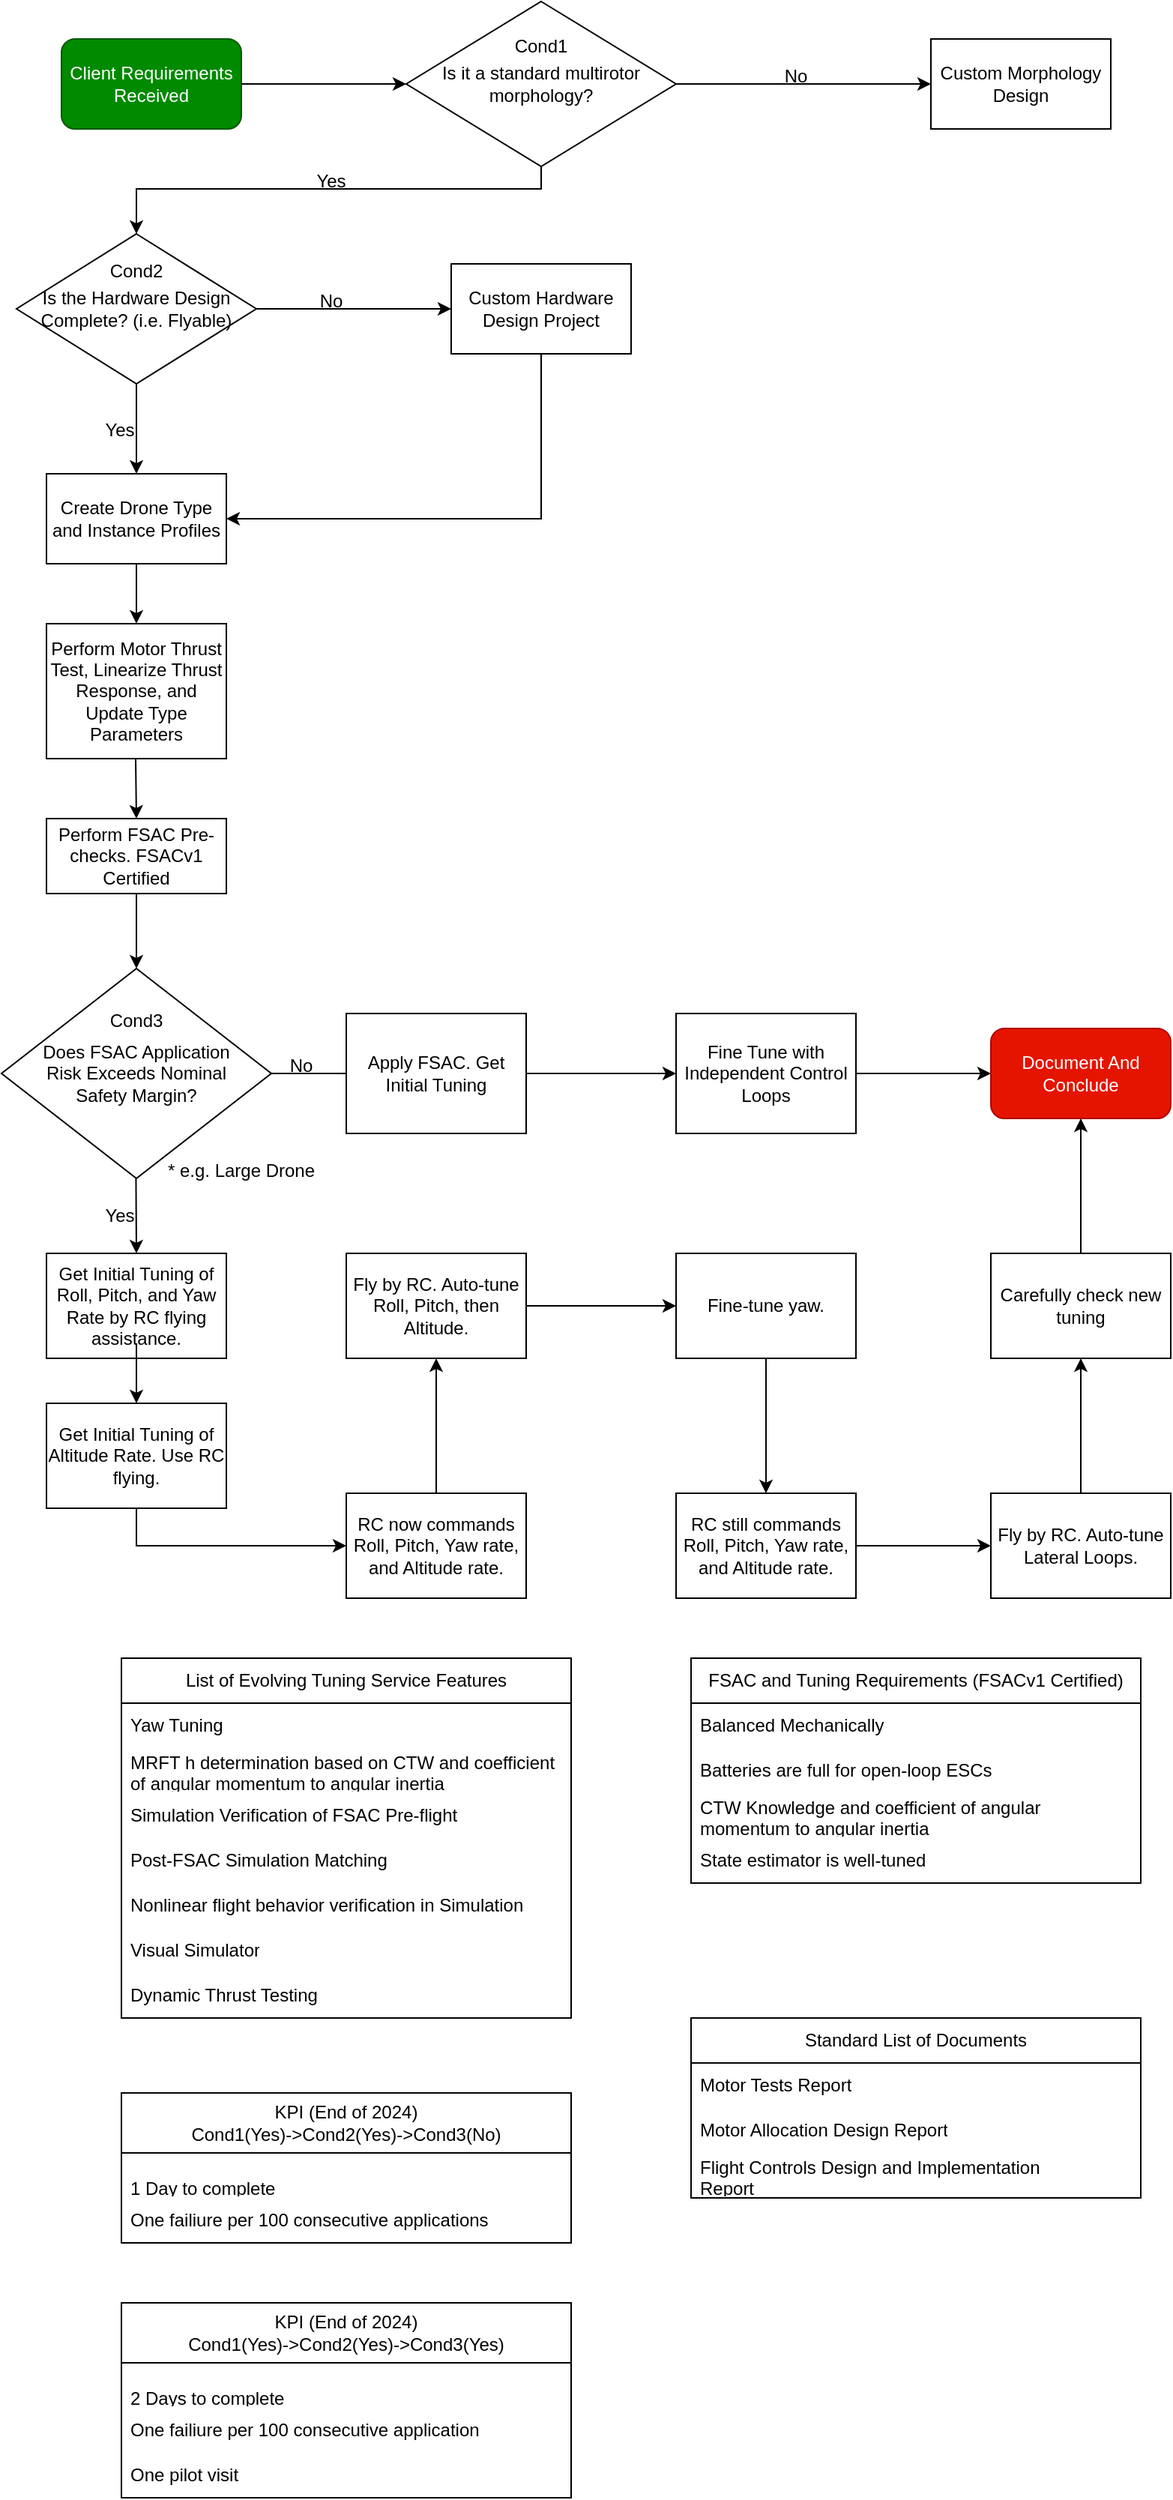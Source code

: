 <mxfile version="24.7.16">
  <diagram name="Page-1" id="izCItK5VorsNNd59iz4u">
    <mxGraphModel dx="1602" dy="935" grid="1" gridSize="10" guides="1" tooltips="1" connect="1" arrows="1" fold="1" page="1" pageScale="1" pageWidth="850" pageHeight="1100" math="0" shadow="0">
      <root>
        <mxCell id="0" />
        <mxCell id="1" parent="0" />
        <mxCell id="Sihe68HLiFX0lgeWzyt1-1" value="Is it a standard multirotor morphology?" style="rhombus;whiteSpace=wrap;html=1;" vertex="1" parent="1">
          <mxGeometry x="270" y="25" width="180" height="110" as="geometry" />
        </mxCell>
        <mxCell id="Sihe68HLiFX0lgeWzyt1-2" value="Client Requirements Received" style="rounded=1;whiteSpace=wrap;html=1;fillColor=#008a00;fontColor=#ffffff;strokeColor=#005700;" vertex="1" parent="1">
          <mxGeometry x="40" y="50" width="120" height="60" as="geometry" />
        </mxCell>
        <mxCell id="Sihe68HLiFX0lgeWzyt1-3" value="Custom Morphology Design" style="rounded=0;whiteSpace=wrap;html=1;" vertex="1" parent="1">
          <mxGeometry x="620" y="50" width="120" height="60" as="geometry" />
        </mxCell>
        <mxCell id="Sihe68HLiFX0lgeWzyt1-4" value="" style="endArrow=classic;html=1;rounded=0;exitX=1;exitY=0.5;exitDx=0;exitDy=0;" edge="1" parent="1" source="Sihe68HLiFX0lgeWzyt1-1" target="Sihe68HLiFX0lgeWzyt1-3">
          <mxGeometry width="50" height="50" relative="1" as="geometry">
            <mxPoint x="400" y="450" as="sourcePoint" />
            <mxPoint x="450" y="400" as="targetPoint" />
          </mxGeometry>
        </mxCell>
        <mxCell id="Sihe68HLiFX0lgeWzyt1-5" value="&lt;div&gt;No&lt;/div&gt;" style="text;html=1;align=center;verticalAlign=middle;whiteSpace=wrap;rounded=0;" vertex="1" parent="1">
          <mxGeometry x="500" y="60" width="60" height="30" as="geometry" />
        </mxCell>
        <mxCell id="Sihe68HLiFX0lgeWzyt1-6" value="" style="endArrow=classic;html=1;rounded=0;exitX=1;exitY=0.5;exitDx=0;exitDy=0;" edge="1" parent="1" source="Sihe68HLiFX0lgeWzyt1-2" target="Sihe68HLiFX0lgeWzyt1-1">
          <mxGeometry width="50" height="50" relative="1" as="geometry">
            <mxPoint x="400" y="450" as="sourcePoint" />
            <mxPoint x="450" y="400" as="targetPoint" />
          </mxGeometry>
        </mxCell>
        <mxCell id="Sihe68HLiFX0lgeWzyt1-9" value="" style="endArrow=classic;html=1;rounded=0;exitX=0.5;exitY=1;exitDx=0;exitDy=0;entryX=0.5;entryY=0;entryDx=0;entryDy=0;" edge="1" parent="1" source="Sihe68HLiFX0lgeWzyt1-1">
          <mxGeometry width="50" height="50" relative="1" as="geometry">
            <mxPoint x="400" y="450" as="sourcePoint" />
            <mxPoint x="90" y="180" as="targetPoint" />
            <Array as="points">
              <mxPoint x="360" y="150" />
              <mxPoint x="90" y="150" />
            </Array>
          </mxGeometry>
        </mxCell>
        <mxCell id="Sihe68HLiFX0lgeWzyt1-10" value="Yes" style="text;html=1;align=center;verticalAlign=middle;whiteSpace=wrap;rounded=0;" vertex="1" parent="1">
          <mxGeometry x="190" y="130" width="60" height="30" as="geometry" />
        </mxCell>
        <mxCell id="Sihe68HLiFX0lgeWzyt1-11" value="Create Drone Type and Instance Profiles" style="rounded=0;whiteSpace=wrap;html=1;" vertex="1" parent="1">
          <mxGeometry x="30" y="340" width="120" height="60" as="geometry" />
        </mxCell>
        <mxCell id="Sihe68HLiFX0lgeWzyt1-12" value="Is the Hardware Design Complete? (i.e. Flyable)" style="rhombus;whiteSpace=wrap;html=1;" vertex="1" parent="1">
          <mxGeometry x="10" y="180" width="160" height="100" as="geometry" />
        </mxCell>
        <mxCell id="Sihe68HLiFX0lgeWzyt1-13" value="Custom Hardware Design Project" style="rounded=0;whiteSpace=wrap;html=1;" vertex="1" parent="1">
          <mxGeometry x="300" y="200" width="120" height="60" as="geometry" />
        </mxCell>
        <mxCell id="Sihe68HLiFX0lgeWzyt1-14" value="" style="endArrow=classic;html=1;rounded=0;exitX=1;exitY=0.5;exitDx=0;exitDy=0;" edge="1" parent="1" source="Sihe68HLiFX0lgeWzyt1-12">
          <mxGeometry width="50" height="50" relative="1" as="geometry">
            <mxPoint x="200" y="230" as="sourcePoint" />
            <mxPoint x="300" y="230" as="targetPoint" />
          </mxGeometry>
        </mxCell>
        <mxCell id="Sihe68HLiFX0lgeWzyt1-15" value="&lt;div&gt;No&lt;/div&gt;" style="text;html=1;align=center;verticalAlign=middle;whiteSpace=wrap;rounded=0;" vertex="1" parent="1">
          <mxGeometry x="190" y="210" width="60" height="30" as="geometry" />
        </mxCell>
        <mxCell id="Sihe68HLiFX0lgeWzyt1-16" value="" style="endArrow=classic;html=1;rounded=0;exitX=0.5;exitY=1;exitDx=0;exitDy=0;entryX=0.5;entryY=0;entryDx=0;entryDy=0;" edge="1" parent="1" source="Sihe68HLiFX0lgeWzyt1-12" target="Sihe68HLiFX0lgeWzyt1-11">
          <mxGeometry width="50" height="50" relative="1" as="geometry">
            <mxPoint x="460" y="90" as="sourcePoint" />
            <mxPoint x="630" y="90" as="targetPoint" />
          </mxGeometry>
        </mxCell>
        <mxCell id="Sihe68HLiFX0lgeWzyt1-17" value="Yes" style="text;html=1;align=center;verticalAlign=middle;whiteSpace=wrap;rounded=0;" vertex="1" parent="1">
          <mxGeometry x="49" y="296" width="60" height="30" as="geometry" />
        </mxCell>
        <mxCell id="Sihe68HLiFX0lgeWzyt1-18" value="Perform Motor Thrust Test, Linearize Thrust Response, and Update Type Parameters" style="rounded=0;whiteSpace=wrap;html=1;" vertex="1" parent="1">
          <mxGeometry x="30" y="440" width="120" height="90" as="geometry" />
        </mxCell>
        <mxCell id="Sihe68HLiFX0lgeWzyt1-20" value="" style="endArrow=classic;html=1;rounded=0;exitX=0.5;exitY=1;exitDx=0;exitDy=0;entryX=1;entryY=0.5;entryDx=0;entryDy=0;" edge="1" parent="1" source="Sihe68HLiFX0lgeWzyt1-13" target="Sihe68HLiFX0lgeWzyt1-11">
          <mxGeometry width="50" height="50" relative="1" as="geometry">
            <mxPoint x="170" y="90" as="sourcePoint" />
            <mxPoint x="280" y="90" as="targetPoint" />
            <Array as="points">
              <mxPoint x="360" y="370" />
            </Array>
          </mxGeometry>
        </mxCell>
        <mxCell id="Sihe68HLiFX0lgeWzyt1-21" value="" style="endArrow=classic;html=1;rounded=0;exitX=0.5;exitY=1;exitDx=0;exitDy=0;entryX=0.5;entryY=0;entryDx=0;entryDy=0;" edge="1" parent="1" source="Sihe68HLiFX0lgeWzyt1-11" target="Sihe68HLiFX0lgeWzyt1-18">
          <mxGeometry width="50" height="50" relative="1" as="geometry">
            <mxPoint x="170" y="90" as="sourcePoint" />
            <mxPoint x="280" y="90" as="targetPoint" />
          </mxGeometry>
        </mxCell>
        <mxCell id="Sihe68HLiFX0lgeWzyt1-22" value="" style="endArrow=classic;html=1;rounded=0;exitX=0.5;exitY=1;exitDx=0;exitDy=0;entryX=0.5;entryY=0;entryDx=0;entryDy=0;" edge="1" parent="1" target="Sihe68HLiFX0lgeWzyt1-23">
          <mxGeometry width="50" height="50" relative="1" as="geometry">
            <mxPoint x="89.5" y="530" as="sourcePoint" />
            <mxPoint x="90" y="590" as="targetPoint" />
          </mxGeometry>
        </mxCell>
        <mxCell id="Sihe68HLiFX0lgeWzyt1-23" value="Perform FSAC Pre-checks. FSACv1 Certified" style="rounded=0;whiteSpace=wrap;html=1;" vertex="1" parent="1">
          <mxGeometry x="30" y="570" width="120" height="50" as="geometry" />
        </mxCell>
        <mxCell id="Sihe68HLiFX0lgeWzyt1-25" value="" style="endArrow=classic;html=1;rounded=0;exitX=0.5;exitY=1;exitDx=0;exitDy=0;entryX=0.5;entryY=0;entryDx=0;entryDy=0;" edge="1" parent="1" source="Sihe68HLiFX0lgeWzyt1-23">
          <mxGeometry width="50" height="50" relative="1" as="geometry">
            <mxPoint x="99.5" y="540" as="sourcePoint" />
            <mxPoint x="90" y="670" as="targetPoint" />
          </mxGeometry>
        </mxCell>
        <mxCell id="Sihe68HLiFX0lgeWzyt1-26" value="Does FSAC Application Risk Exceeds Nominal Safety Margin?" style="rhombus;whiteSpace=wrap;html=1;spacing=18;" vertex="1" parent="1">
          <mxGeometry y="670" width="180" height="140" as="geometry" />
        </mxCell>
        <mxCell id="Sihe68HLiFX0lgeWzyt1-28" value="" style="endArrow=classic;html=1;rounded=0;exitX=1;exitY=0.5;exitDx=0;exitDy=0;" edge="1" parent="1">
          <mxGeometry width="50" height="50" relative="1" as="geometry">
            <mxPoint x="180" y="740" as="sourcePoint" />
            <mxPoint x="350" y="740" as="targetPoint" />
          </mxGeometry>
        </mxCell>
        <mxCell id="Sihe68HLiFX0lgeWzyt1-29" value="&lt;div&gt;No&lt;/div&gt;" style="text;html=1;align=center;verticalAlign=middle;whiteSpace=wrap;rounded=0;" vertex="1" parent="1">
          <mxGeometry x="170" y="720" width="60" height="30" as="geometry" />
        </mxCell>
        <mxCell id="Sihe68HLiFX0lgeWzyt1-30" value="Apply FSAC. Get Initial Tuning" style="rounded=0;whiteSpace=wrap;html=1;" vertex="1" parent="1">
          <mxGeometry x="230" y="700" width="120" height="80" as="geometry" />
        </mxCell>
        <mxCell id="Sihe68HLiFX0lgeWzyt1-31" value="Yes" style="text;html=1;align=center;verticalAlign=middle;whiteSpace=wrap;rounded=0;" vertex="1" parent="1">
          <mxGeometry x="49" y="820" width="60" height="30" as="geometry" />
        </mxCell>
        <mxCell id="Sihe68HLiFX0lgeWzyt1-32" value="" style="endArrow=classic;html=1;rounded=0;exitX=0.5;exitY=1;exitDx=0;exitDy=0;entryX=0.5;entryY=0;entryDx=0;entryDy=0;" edge="1" parent="1" target="Sihe68HLiFX0lgeWzyt1-33">
          <mxGeometry width="50" height="50" relative="1" as="geometry">
            <mxPoint x="89.71" y="810" as="sourcePoint" />
            <mxPoint x="89.71" y="840" as="targetPoint" />
          </mxGeometry>
        </mxCell>
        <mxCell id="Sihe68HLiFX0lgeWzyt1-33" value="Get Initial Tuning of Roll, Pitch, and Yaw Rate by RC flying assistance." style="rounded=0;whiteSpace=wrap;html=1;" vertex="1" parent="1">
          <mxGeometry x="30" y="860" width="120" height="70" as="geometry" />
        </mxCell>
        <mxCell id="Sihe68HLiFX0lgeWzyt1-34" value="* e.g. Large Drone" style="text;html=1;align=center;verticalAlign=middle;whiteSpace=wrap;rounded=0;" vertex="1" parent="1">
          <mxGeometry x="90" y="790" width="140" height="30" as="geometry" />
        </mxCell>
        <mxCell id="Sihe68HLiFX0lgeWzyt1-35" value="List of Evolving Tuning Service Features" style="swimlane;fontStyle=0;childLayout=stackLayout;horizontal=1;startSize=30;horizontalStack=0;resizeParent=1;resizeParentMax=0;resizeLast=0;collapsible=1;marginBottom=0;whiteSpace=wrap;html=1;" vertex="1" parent="1">
          <mxGeometry x="80" y="1130" width="300" height="240" as="geometry" />
        </mxCell>
        <mxCell id="Sihe68HLiFX0lgeWzyt1-36" value="Yaw Tuning" style="text;strokeColor=none;fillColor=none;align=left;verticalAlign=middle;spacingLeft=4;spacingRight=4;overflow=hidden;points=[[0,0.5],[1,0.5]];portConstraint=eastwest;rotatable=0;whiteSpace=wrap;html=1;" vertex="1" parent="Sihe68HLiFX0lgeWzyt1-35">
          <mxGeometry y="30" width="300" height="30" as="geometry" />
        </mxCell>
        <mxCell id="Sihe68HLiFX0lgeWzyt1-83" value="MRFT h determination based on CTW and coefficient of angular momentum to angular inertia" style="text;strokeColor=none;fillColor=none;align=left;verticalAlign=middle;spacingLeft=4;spacingRight=4;overflow=hidden;points=[[0,0.5],[1,0.5]];portConstraint=eastwest;rotatable=0;whiteSpace=wrap;html=1;" vertex="1" parent="Sihe68HLiFX0lgeWzyt1-35">
          <mxGeometry y="60" width="300" height="30" as="geometry" />
        </mxCell>
        <mxCell id="Sihe68HLiFX0lgeWzyt1-37" value="Simulation Verification of FSAC Pre-flight" style="text;strokeColor=none;fillColor=none;align=left;verticalAlign=middle;spacingLeft=4;spacingRight=4;overflow=hidden;points=[[0,0.5],[1,0.5]];portConstraint=eastwest;rotatable=0;whiteSpace=wrap;html=1;" vertex="1" parent="Sihe68HLiFX0lgeWzyt1-35">
          <mxGeometry y="90" width="300" height="30" as="geometry" />
        </mxCell>
        <mxCell id="Sihe68HLiFX0lgeWzyt1-38" value="&lt;div&gt;Post-FSAC Simulation Matching&lt;/div&gt;" style="text;strokeColor=none;fillColor=none;align=left;verticalAlign=middle;spacingLeft=4;spacingRight=4;overflow=hidden;points=[[0,0.5],[1,0.5]];portConstraint=eastwest;rotatable=0;whiteSpace=wrap;html=1;" vertex="1" parent="Sihe68HLiFX0lgeWzyt1-35">
          <mxGeometry y="120" width="300" height="30" as="geometry" />
        </mxCell>
        <mxCell id="Sihe68HLiFX0lgeWzyt1-62" value="Nonlinear flight behavior verification in Simulation" style="text;strokeColor=none;fillColor=none;align=left;verticalAlign=middle;spacingLeft=4;spacingRight=4;overflow=hidden;points=[[0,0.5],[1,0.5]];portConstraint=eastwest;rotatable=0;whiteSpace=wrap;html=1;" vertex="1" parent="Sihe68HLiFX0lgeWzyt1-35">
          <mxGeometry y="150" width="300" height="30" as="geometry" />
        </mxCell>
        <mxCell id="Sihe68HLiFX0lgeWzyt1-66" value="Visual Simulator" style="text;strokeColor=none;fillColor=none;align=left;verticalAlign=middle;spacingLeft=4;spacingRight=4;overflow=hidden;points=[[0,0.5],[1,0.5]];portConstraint=eastwest;rotatable=0;whiteSpace=wrap;html=1;" vertex="1" parent="Sihe68HLiFX0lgeWzyt1-35">
          <mxGeometry y="180" width="300" height="30" as="geometry" />
        </mxCell>
        <mxCell id="Sihe68HLiFX0lgeWzyt1-89" value="Dynamic Thrust Testing" style="text;strokeColor=none;fillColor=none;align=left;verticalAlign=middle;spacingLeft=4;spacingRight=4;overflow=hidden;points=[[0,0.5],[1,0.5]];portConstraint=eastwest;rotatable=0;whiteSpace=wrap;html=1;" vertex="1" parent="Sihe68HLiFX0lgeWzyt1-35">
          <mxGeometry y="210" width="300" height="30" as="geometry" />
        </mxCell>
        <mxCell id="Sihe68HLiFX0lgeWzyt1-39" value="Get Initial Tuning of Altitude Rate. Use RC flying." style="rounded=0;whiteSpace=wrap;html=1;" vertex="1" parent="1">
          <mxGeometry x="30" y="960" width="120" height="70" as="geometry" />
        </mxCell>
        <mxCell id="Sihe68HLiFX0lgeWzyt1-41" value="" style="endArrow=classic;html=1;rounded=0;entryX=0.5;entryY=0;entryDx=0;entryDy=0;" edge="1" parent="1">
          <mxGeometry width="50" height="50" relative="1" as="geometry">
            <mxPoint x="90" y="920" as="sourcePoint" />
            <mxPoint x="90" y="960" as="targetPoint" />
          </mxGeometry>
        </mxCell>
        <mxCell id="Sihe68HLiFX0lgeWzyt1-42" value="Fly by RC. Auto-tune Roll, Pitch, then Altitude." style="rounded=0;whiteSpace=wrap;html=1;" vertex="1" parent="1">
          <mxGeometry x="230" y="860" width="120" height="70" as="geometry" />
        </mxCell>
        <mxCell id="Sihe68HLiFX0lgeWzyt1-43" value="" style="endArrow=classic;html=1;rounded=0;exitX=0.5;exitY=1;exitDx=0;exitDy=0;entryX=0;entryY=0.5;entryDx=0;entryDy=0;" edge="1" parent="1" source="Sihe68HLiFX0lgeWzyt1-39" target="Sihe68HLiFX0lgeWzyt1-47">
          <mxGeometry width="50" height="50" relative="1" as="geometry">
            <mxPoint x="190" y="750" as="sourcePoint" />
            <mxPoint x="360" y="750" as="targetPoint" />
            <Array as="points">
              <mxPoint x="90" y="1055" />
            </Array>
          </mxGeometry>
        </mxCell>
        <mxCell id="Sihe68HLiFX0lgeWzyt1-45" value="Fine-tune yaw." style="rounded=0;whiteSpace=wrap;html=1;" vertex="1" parent="1">
          <mxGeometry x="450" y="860" width="120" height="70" as="geometry" />
        </mxCell>
        <mxCell id="Sihe68HLiFX0lgeWzyt1-46" value="" style="endArrow=classic;html=1;rounded=0;exitX=1;exitY=0.5;exitDx=0;exitDy=0;entryX=0;entryY=0.5;entryDx=0;entryDy=0;" edge="1" parent="1" source="Sihe68HLiFX0lgeWzyt1-42" target="Sihe68HLiFX0lgeWzyt1-45">
          <mxGeometry width="50" height="50" relative="1" as="geometry">
            <mxPoint x="99.71" y="920" as="sourcePoint" />
            <mxPoint x="100" y="970" as="targetPoint" />
          </mxGeometry>
        </mxCell>
        <mxCell id="Sihe68HLiFX0lgeWzyt1-47" value="RC now commands Roll, Pitch, Yaw rate, and Altitude rate." style="rounded=0;whiteSpace=wrap;html=1;" vertex="1" parent="1">
          <mxGeometry x="230" y="1020" width="120" height="70" as="geometry" />
        </mxCell>
        <mxCell id="Sihe68HLiFX0lgeWzyt1-48" value="" style="endArrow=classic;html=1;rounded=0;exitX=0.5;exitY=0;exitDx=0;exitDy=0;" edge="1" parent="1" source="Sihe68HLiFX0lgeWzyt1-47" target="Sihe68HLiFX0lgeWzyt1-42">
          <mxGeometry width="50" height="50" relative="1" as="geometry">
            <mxPoint x="99.71" y="920" as="sourcePoint" />
            <mxPoint x="100" y="970" as="targetPoint" />
          </mxGeometry>
        </mxCell>
        <mxCell id="Sihe68HLiFX0lgeWzyt1-49" value="RC still commands Roll, Pitch, Yaw rate, and Altitude rate." style="rounded=0;whiteSpace=wrap;html=1;" vertex="1" parent="1">
          <mxGeometry x="450" y="1020" width="120" height="70" as="geometry" />
        </mxCell>
        <mxCell id="Sihe68HLiFX0lgeWzyt1-50" value="" style="endArrow=classic;html=1;rounded=0;exitX=0.5;exitY=1;exitDx=0;exitDy=0;entryX=0.5;entryY=0;entryDx=0;entryDy=0;" edge="1" parent="1" source="Sihe68HLiFX0lgeWzyt1-45" target="Sihe68HLiFX0lgeWzyt1-49">
          <mxGeometry width="50" height="50" relative="1" as="geometry">
            <mxPoint x="280" y="1030" as="sourcePoint" />
            <mxPoint x="280" y="940" as="targetPoint" />
          </mxGeometry>
        </mxCell>
        <mxCell id="Sihe68HLiFX0lgeWzyt1-51" value="Fly by RC. Auto-tune Lateral Loops." style="rounded=0;whiteSpace=wrap;html=1;" vertex="1" parent="1">
          <mxGeometry x="660" y="1020" width="120" height="70" as="geometry" />
        </mxCell>
        <mxCell id="Sihe68HLiFX0lgeWzyt1-52" value="" style="endArrow=classic;html=1;rounded=0;exitX=1;exitY=0.5;exitDx=0;exitDy=0;entryX=0;entryY=0.5;entryDx=0;entryDy=0;" edge="1" parent="1" source="Sihe68HLiFX0lgeWzyt1-49" target="Sihe68HLiFX0lgeWzyt1-51">
          <mxGeometry width="50" height="50" relative="1" as="geometry">
            <mxPoint x="360" y="905" as="sourcePoint" />
            <mxPoint x="460" y="905" as="targetPoint" />
          </mxGeometry>
        </mxCell>
        <mxCell id="Sihe68HLiFX0lgeWzyt1-53" value="" style="endArrow=classic;html=1;rounded=0;exitX=0.5;exitY=0;exitDx=0;exitDy=0;entryX=0.5;entryY=1;entryDx=0;entryDy=0;" edge="1" parent="1" source="Sihe68HLiFX0lgeWzyt1-51" target="Sihe68HLiFX0lgeWzyt1-54">
          <mxGeometry width="50" height="50" relative="1" as="geometry">
            <mxPoint x="719.41" y="1010" as="sourcePoint" />
            <mxPoint x="719.41" y="920" as="targetPoint" />
          </mxGeometry>
        </mxCell>
        <mxCell id="Sihe68HLiFX0lgeWzyt1-54" value="Carefully check new tuning" style="rounded=0;whiteSpace=wrap;html=1;" vertex="1" parent="1">
          <mxGeometry x="660" y="860" width="120" height="70" as="geometry" />
        </mxCell>
        <mxCell id="Sihe68HLiFX0lgeWzyt1-55" value="Fine Tune with Independent Control Loops" style="rounded=0;whiteSpace=wrap;html=1;" vertex="1" parent="1">
          <mxGeometry x="450" y="700" width="120" height="80" as="geometry" />
        </mxCell>
        <mxCell id="Sihe68HLiFX0lgeWzyt1-56" value="" style="endArrow=classic;html=1;rounded=0;exitX=1;exitY=0.5;exitDx=0;exitDy=0;entryX=0;entryY=0.5;entryDx=0;entryDy=0;" edge="1" parent="1" source="Sihe68HLiFX0lgeWzyt1-30" target="Sihe68HLiFX0lgeWzyt1-55">
          <mxGeometry width="50" height="50" relative="1" as="geometry">
            <mxPoint x="360" y="905" as="sourcePoint" />
            <mxPoint x="460" y="905" as="targetPoint" />
          </mxGeometry>
        </mxCell>
        <mxCell id="Sihe68HLiFX0lgeWzyt1-57" value="FSAC and Tuning Requirements (FSACv1 Certified)" style="swimlane;fontStyle=0;childLayout=stackLayout;horizontal=1;startSize=30;horizontalStack=0;resizeParent=1;resizeParentMax=0;resizeLast=0;collapsible=1;marginBottom=0;whiteSpace=wrap;html=1;" vertex="1" parent="1">
          <mxGeometry x="460" y="1130" width="300" height="150" as="geometry" />
        </mxCell>
        <mxCell id="Sihe68HLiFX0lgeWzyt1-58" value="Balanced Mechanically" style="text;strokeColor=none;fillColor=none;align=left;verticalAlign=middle;spacingLeft=4;spacingRight=4;overflow=hidden;points=[[0,0.5],[1,0.5]];portConstraint=eastwest;rotatable=0;whiteSpace=wrap;html=1;" vertex="1" parent="Sihe68HLiFX0lgeWzyt1-57">
          <mxGeometry y="30" width="300" height="30" as="geometry" />
        </mxCell>
        <mxCell id="Sihe68HLiFX0lgeWzyt1-59" value="&lt;div&gt;Batteries are full for open-loop ESCs&lt;/div&gt;" style="text;strokeColor=none;fillColor=none;align=left;verticalAlign=middle;spacingLeft=4;spacingRight=4;overflow=hidden;points=[[0,0.5],[1,0.5]];portConstraint=eastwest;rotatable=0;whiteSpace=wrap;html=1;" vertex="1" parent="Sihe68HLiFX0lgeWzyt1-57">
          <mxGeometry y="60" width="300" height="30" as="geometry" />
        </mxCell>
        <mxCell id="Sihe68HLiFX0lgeWzyt1-82" value="CTW Knowledge and coefficient of angular momentum to angular inertia" style="text;strokeColor=none;fillColor=none;align=left;verticalAlign=middle;spacingLeft=4;spacingRight=4;overflow=hidden;points=[[0,0.5],[1,0.5]];portConstraint=eastwest;rotatable=0;whiteSpace=wrap;html=1;" vertex="1" parent="Sihe68HLiFX0lgeWzyt1-57">
          <mxGeometry y="90" width="300" height="30" as="geometry" />
        </mxCell>
        <mxCell id="Sihe68HLiFX0lgeWzyt1-88" value="State estimator is well-tuned" style="text;strokeColor=none;fillColor=none;align=left;verticalAlign=middle;spacingLeft=4;spacingRight=4;overflow=hidden;points=[[0,0.5],[1,0.5]];portConstraint=eastwest;rotatable=0;whiteSpace=wrap;html=1;" vertex="1" parent="Sihe68HLiFX0lgeWzyt1-57">
          <mxGeometry y="120" width="300" height="30" as="geometry" />
        </mxCell>
        <mxCell id="Sihe68HLiFX0lgeWzyt1-63" value="Document And Conclude" style="rounded=1;whiteSpace=wrap;html=1;fillColor=#e51400;fontColor=#ffffff;strokeColor=#B20000;" vertex="1" parent="1">
          <mxGeometry x="660" y="710" width="120" height="60" as="geometry" />
        </mxCell>
        <mxCell id="Sihe68HLiFX0lgeWzyt1-64" value="" style="endArrow=classic;html=1;rounded=0;exitX=1;exitY=0.5;exitDx=0;exitDy=0;entryX=0;entryY=0.5;entryDx=0;entryDy=0;" edge="1" parent="1" source="Sihe68HLiFX0lgeWzyt1-55" target="Sihe68HLiFX0lgeWzyt1-63">
          <mxGeometry width="50" height="50" relative="1" as="geometry">
            <mxPoint x="360" y="750" as="sourcePoint" />
            <mxPoint x="460" y="750" as="targetPoint" />
          </mxGeometry>
        </mxCell>
        <mxCell id="Sihe68HLiFX0lgeWzyt1-65" value="" style="endArrow=classic;html=1;rounded=0;exitX=0.5;exitY=0;exitDx=0;exitDy=0;entryX=0.5;entryY=1;entryDx=0;entryDy=0;" edge="1" parent="1" source="Sihe68HLiFX0lgeWzyt1-54" target="Sihe68HLiFX0lgeWzyt1-63">
          <mxGeometry width="50" height="50" relative="1" as="geometry">
            <mxPoint x="580" y="750" as="sourcePoint" />
            <mxPoint x="670" y="750" as="targetPoint" />
          </mxGeometry>
        </mxCell>
        <mxCell id="Sihe68HLiFX0lgeWzyt1-67" value="KPI (End of 2024)&lt;br&gt;&lt;div&gt;Cond1(Yes)-&amp;gt;Cond2(Yes)-&amp;gt;Cond3(No)&lt;/div&gt;" style="swimlane;fontStyle=0;childLayout=stackLayout;horizontal=1;startSize=40;horizontalStack=0;resizeParent=1;resizeParentMax=0;resizeLast=0;collapsible=1;marginBottom=0;whiteSpace=wrap;html=1;" vertex="1" parent="1">
          <mxGeometry x="80" y="1420" width="300" height="100" as="geometry" />
        </mxCell>
        <mxCell id="Sihe68HLiFX0lgeWzyt1-68" value="&lt;div&gt;&lt;br&gt;&lt;/div&gt;&lt;div&gt;1 Day to complete&lt;/div&gt;&lt;div&gt;&lt;br&gt;&lt;/div&gt;" style="text;strokeColor=none;fillColor=none;align=left;verticalAlign=middle;spacingLeft=4;spacingRight=4;overflow=hidden;points=[[0,0.5],[1,0.5]];portConstraint=eastwest;rotatable=0;whiteSpace=wrap;html=1;" vertex="1" parent="Sihe68HLiFX0lgeWzyt1-67">
          <mxGeometry y="40" width="300" height="30" as="geometry" />
        </mxCell>
        <mxCell id="Sihe68HLiFX0lgeWzyt1-70" value="One failiure per 100 consecutive applications" style="text;strokeColor=none;fillColor=none;align=left;verticalAlign=middle;spacingLeft=4;spacingRight=4;overflow=hidden;points=[[0,0.5],[1,0.5]];portConstraint=eastwest;rotatable=0;whiteSpace=wrap;html=1;" vertex="1" parent="Sihe68HLiFX0lgeWzyt1-67">
          <mxGeometry y="70" width="300" height="30" as="geometry" />
        </mxCell>
        <mxCell id="Sihe68HLiFX0lgeWzyt1-73" value="Cond1" style="text;html=1;align=center;verticalAlign=middle;whiteSpace=wrap;rounded=0;" vertex="1" parent="1">
          <mxGeometry x="330" y="40" width="60" height="30" as="geometry" />
        </mxCell>
        <mxCell id="Sihe68HLiFX0lgeWzyt1-74" value="Cond2" style="text;html=1;align=center;verticalAlign=middle;whiteSpace=wrap;rounded=0;" vertex="1" parent="1">
          <mxGeometry x="60" y="190" width="60" height="30" as="geometry" />
        </mxCell>
        <mxCell id="Sihe68HLiFX0lgeWzyt1-75" value="&lt;div&gt;Cond3&lt;/div&gt;" style="text;html=1;align=center;verticalAlign=middle;whiteSpace=wrap;rounded=0;" vertex="1" parent="1">
          <mxGeometry x="60" y="690" width="60" height="30" as="geometry" />
        </mxCell>
        <mxCell id="Sihe68HLiFX0lgeWzyt1-76" value="Standard List of Documents" style="swimlane;fontStyle=0;childLayout=stackLayout;horizontal=1;startSize=30;horizontalStack=0;resizeParent=1;resizeParentMax=0;resizeLast=0;collapsible=1;marginBottom=0;whiteSpace=wrap;html=1;" vertex="1" parent="1">
          <mxGeometry x="460" y="1370" width="300" height="120" as="geometry" />
        </mxCell>
        <mxCell id="Sihe68HLiFX0lgeWzyt1-77" value="Motor Tests Report" style="text;strokeColor=none;fillColor=none;align=left;verticalAlign=middle;spacingLeft=4;spacingRight=4;overflow=hidden;points=[[0,0.5],[1,0.5]];portConstraint=eastwest;rotatable=0;whiteSpace=wrap;html=1;" vertex="1" parent="Sihe68HLiFX0lgeWzyt1-76">
          <mxGeometry y="30" width="300" height="30" as="geometry" />
        </mxCell>
        <mxCell id="Sihe68HLiFX0lgeWzyt1-78" value="Motor Allocation Design Report" style="text;strokeColor=none;fillColor=none;align=left;verticalAlign=middle;spacingLeft=4;spacingRight=4;overflow=hidden;points=[[0,0.5],[1,0.5]];portConstraint=eastwest;rotatable=0;whiteSpace=wrap;html=1;" vertex="1" parent="Sihe68HLiFX0lgeWzyt1-76">
          <mxGeometry y="60" width="300" height="30" as="geometry" />
        </mxCell>
        <mxCell id="Sihe68HLiFX0lgeWzyt1-90" value="Flight Controls Design and Implementation &lt;br&gt;Report" style="text;strokeColor=none;fillColor=none;align=left;verticalAlign=middle;spacingLeft=4;spacingRight=4;overflow=hidden;points=[[0,0.5],[1,0.5]];portConstraint=eastwest;rotatable=0;whiteSpace=wrap;html=1;" vertex="1" parent="Sihe68HLiFX0lgeWzyt1-76">
          <mxGeometry y="90" width="300" height="30" as="geometry" />
        </mxCell>
        <mxCell id="Sihe68HLiFX0lgeWzyt1-84" value="KPI (End of 2024)&lt;div&gt;Cond1(Yes)-&amp;gt;Cond2(Yes)-&amp;gt;Cond3(Yes)&lt;/div&gt;" style="swimlane;fontStyle=0;childLayout=stackLayout;horizontal=1;startSize=40;horizontalStack=0;resizeParent=1;resizeParentMax=0;resizeLast=0;collapsible=1;marginBottom=0;whiteSpace=wrap;html=1;" vertex="1" parent="1">
          <mxGeometry x="80" y="1560" width="300" height="130" as="geometry" />
        </mxCell>
        <mxCell id="Sihe68HLiFX0lgeWzyt1-85" value="&lt;div&gt;&lt;br&gt;&lt;/div&gt;&lt;div&gt;2 Days to complete&lt;/div&gt;&lt;div&gt;&lt;br&gt;&lt;/div&gt;" style="text;strokeColor=none;fillColor=none;align=left;verticalAlign=middle;spacingLeft=4;spacingRight=4;overflow=hidden;points=[[0,0.5],[1,0.5]];portConstraint=eastwest;rotatable=0;whiteSpace=wrap;html=1;" vertex="1" parent="Sihe68HLiFX0lgeWzyt1-84">
          <mxGeometry y="40" width="300" height="30" as="geometry" />
        </mxCell>
        <mxCell id="Sihe68HLiFX0lgeWzyt1-86" value="One failiure per 100 consecutive application" style="text;strokeColor=none;fillColor=none;align=left;verticalAlign=middle;spacingLeft=4;spacingRight=4;overflow=hidden;points=[[0,0.5],[1,0.5]];portConstraint=eastwest;rotatable=0;whiteSpace=wrap;html=1;" vertex="1" parent="Sihe68HLiFX0lgeWzyt1-84">
          <mxGeometry y="70" width="300" height="30" as="geometry" />
        </mxCell>
        <mxCell id="Sihe68HLiFX0lgeWzyt1-87" value="One pilot visit" style="text;strokeColor=none;fillColor=none;align=left;verticalAlign=middle;spacingLeft=4;spacingRight=4;overflow=hidden;points=[[0,0.5],[1,0.5]];portConstraint=eastwest;rotatable=0;whiteSpace=wrap;html=1;" vertex="1" parent="Sihe68HLiFX0lgeWzyt1-84">
          <mxGeometry y="100" width="300" height="30" as="geometry" />
        </mxCell>
      </root>
    </mxGraphModel>
  </diagram>
</mxfile>
